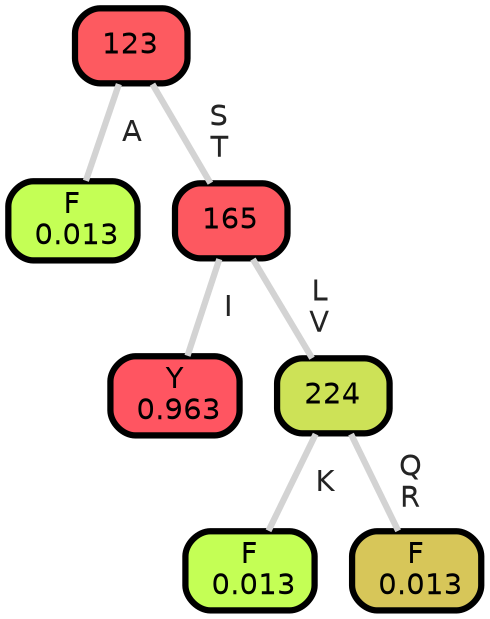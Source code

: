 graph Tree {
node [shape=box, style="filled, rounded",color="black",penwidth="3",fontcolor="black",                 fontname=helvetica] ;
graph [ranksep="0 equally", splines=straight,                 bgcolor=transparent, dpi=200] ;
edge [fontname=helvetica, fontweight=bold,fontcolor=grey14,color=lightgray] ;
0 [label="F
 0.013", fillcolor="#c4ff55"] ;
1 [label="123", fillcolor="#fd5a60"] ;
2 [label="Y
 0.963", fillcolor="#ff5561"] ;
3 [label="165", fillcolor="#fd5860"] ;
4 [label="F
 0.013", fillcolor="#c4ff55"] ;
5 [label="224", fillcolor="#cde257"] ;
6 [label="F
 0.013", fillcolor="#d7c659"] ;
1 -- 0 [label=" A",penwidth=3] ;
1 -- 3 [label=" S\n T",penwidth=3] ;
3 -- 2 [label=" I",penwidth=3] ;
3 -- 5 [label=" L\n V",penwidth=3] ;
5 -- 4 [label=" K",penwidth=3] ;
5 -- 6 [label=" Q\n R",penwidth=3] ;
{rank = same;}}
